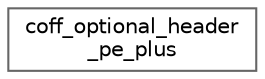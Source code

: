 digraph "Graphical Class Hierarchy"
{
 // LATEX_PDF_SIZE
  bgcolor="transparent";
  edge [fontname=Helvetica,fontsize=10,labelfontname=Helvetica,labelfontsize=10];
  node [fontname=Helvetica,fontsize=10,shape=box,height=0.2,width=0.4];
  rankdir="LR";
  Node0 [id="Node000000",label="coff_optional_header\l_pe_plus",height=0.2,width=0.4,color="grey40", fillcolor="white", style="filled",URL="$struct_c_o_f_f_i_1_1coff__optional__header__pe__plus.html",tooltip="PE32+ COFF optional header."];
}
